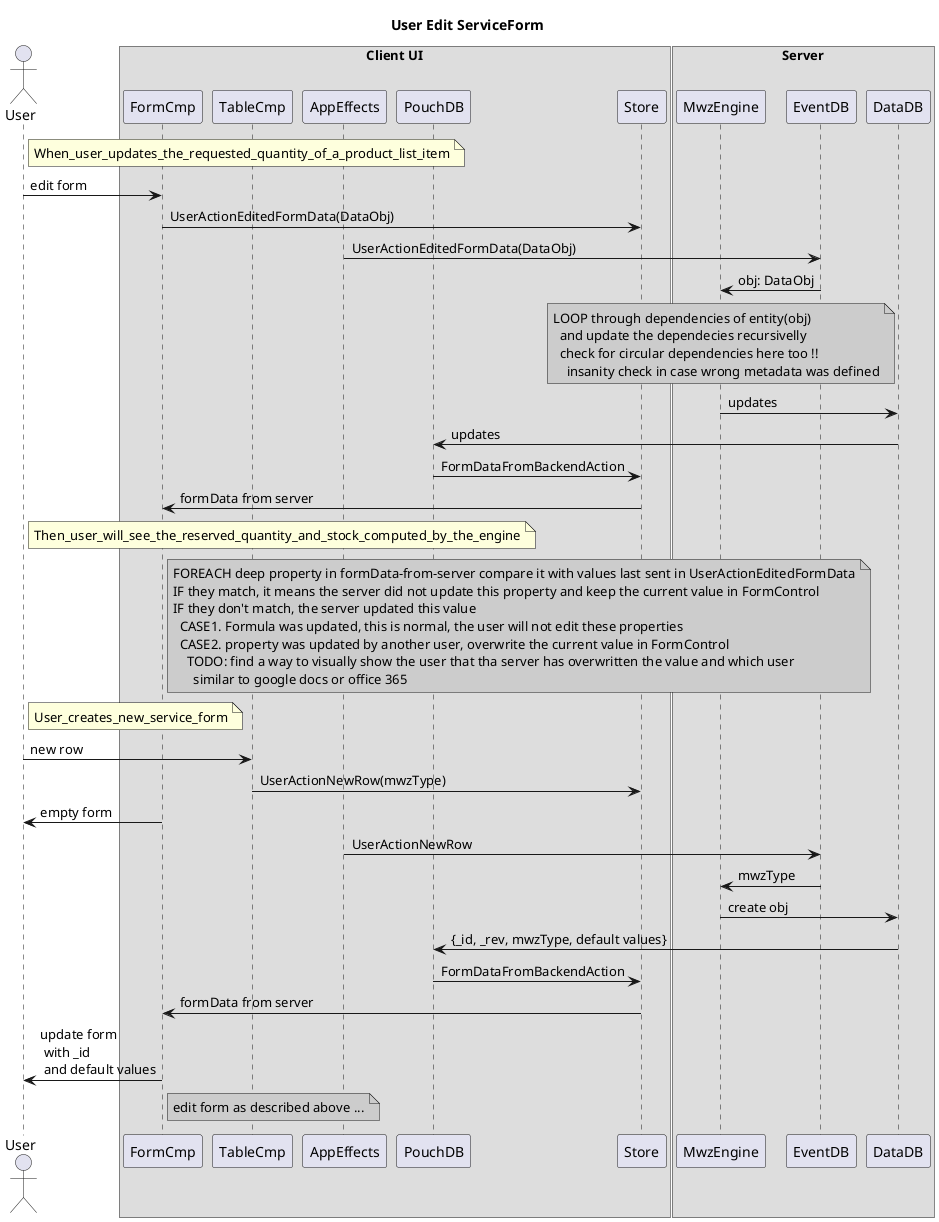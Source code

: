 @startuml edit_flow

title User Edit ServiceForm

actor User
box "Client UI"
    participant FormCmp
    participant TableCmp
    participant AppEffects
    participant PouchDB
    participant Store
end box
box "Server"
    participant MwzEngine
    participant EventDB
    participant DataDB
end box

note right of User: When_user_updates_the_requested_quantity_of_a_product_list_item

User -> FormCmp: edit form
FormCmp -> Store: UserActionEditedFormData(DataObj)
AppEffects -> EventDB: UserActionEditedFormData(DataObj)
MwzEngine <- EventDB: obj: DataObj
note over MwzEngine #CCCCCC
LOOP through dependencies of entity(obj)
  and update the dependecies recursivelly
  check for circular dependencies here too !!
    insanity check in case wrong metadata was defined
end note
MwzEngine -> DataDB: updates
PouchDB <- DataDB: updates
PouchDB -> Store: FormDataFromBackendAction
FormCmp <- Store: formData from server

note right of User: Then_user_will_see_the_reserved_quantity_and_stock_computed_by_the_engine
note right of FormCmp #CCCCCC
FOREACH deep property in formData-from-server compare it with values last sent in UserActionEditedFormData
IF they match, it means the server did not update this property and keep the current value in FormControl
IF they don't match, the server updated this value
  CASE1. Formula was updated, this is normal, the user will not edit these properties
  CASE2. property was updated by another user, overwrite the current value in FormControl
    TODO: find a way to visually show the user that tha server has overwritten the value and which user
      similar to google docs or office 365
end note

note right of User: User_creates_new_service_form

User -> TableCmp: new row
TableCmp -> Store: UserActionNewRow(mwzType)
User <- FormCmp: empty form
AppEffects -> EventDB: UserActionNewRow
MwzEngine <- EventDB: mwzType
MwzEngine -> DataDB: create obj
PouchDB <- DataDB: {_id, _rev, mwzType, default values}
PouchDB -> Store: FormDataFromBackendAction
FormCmp <- Store: formData from server
User <- FormCmp: update form\n with _id\n and default values
note right FormCmp #CCCCCC: edit form as described above ...

@enduml
